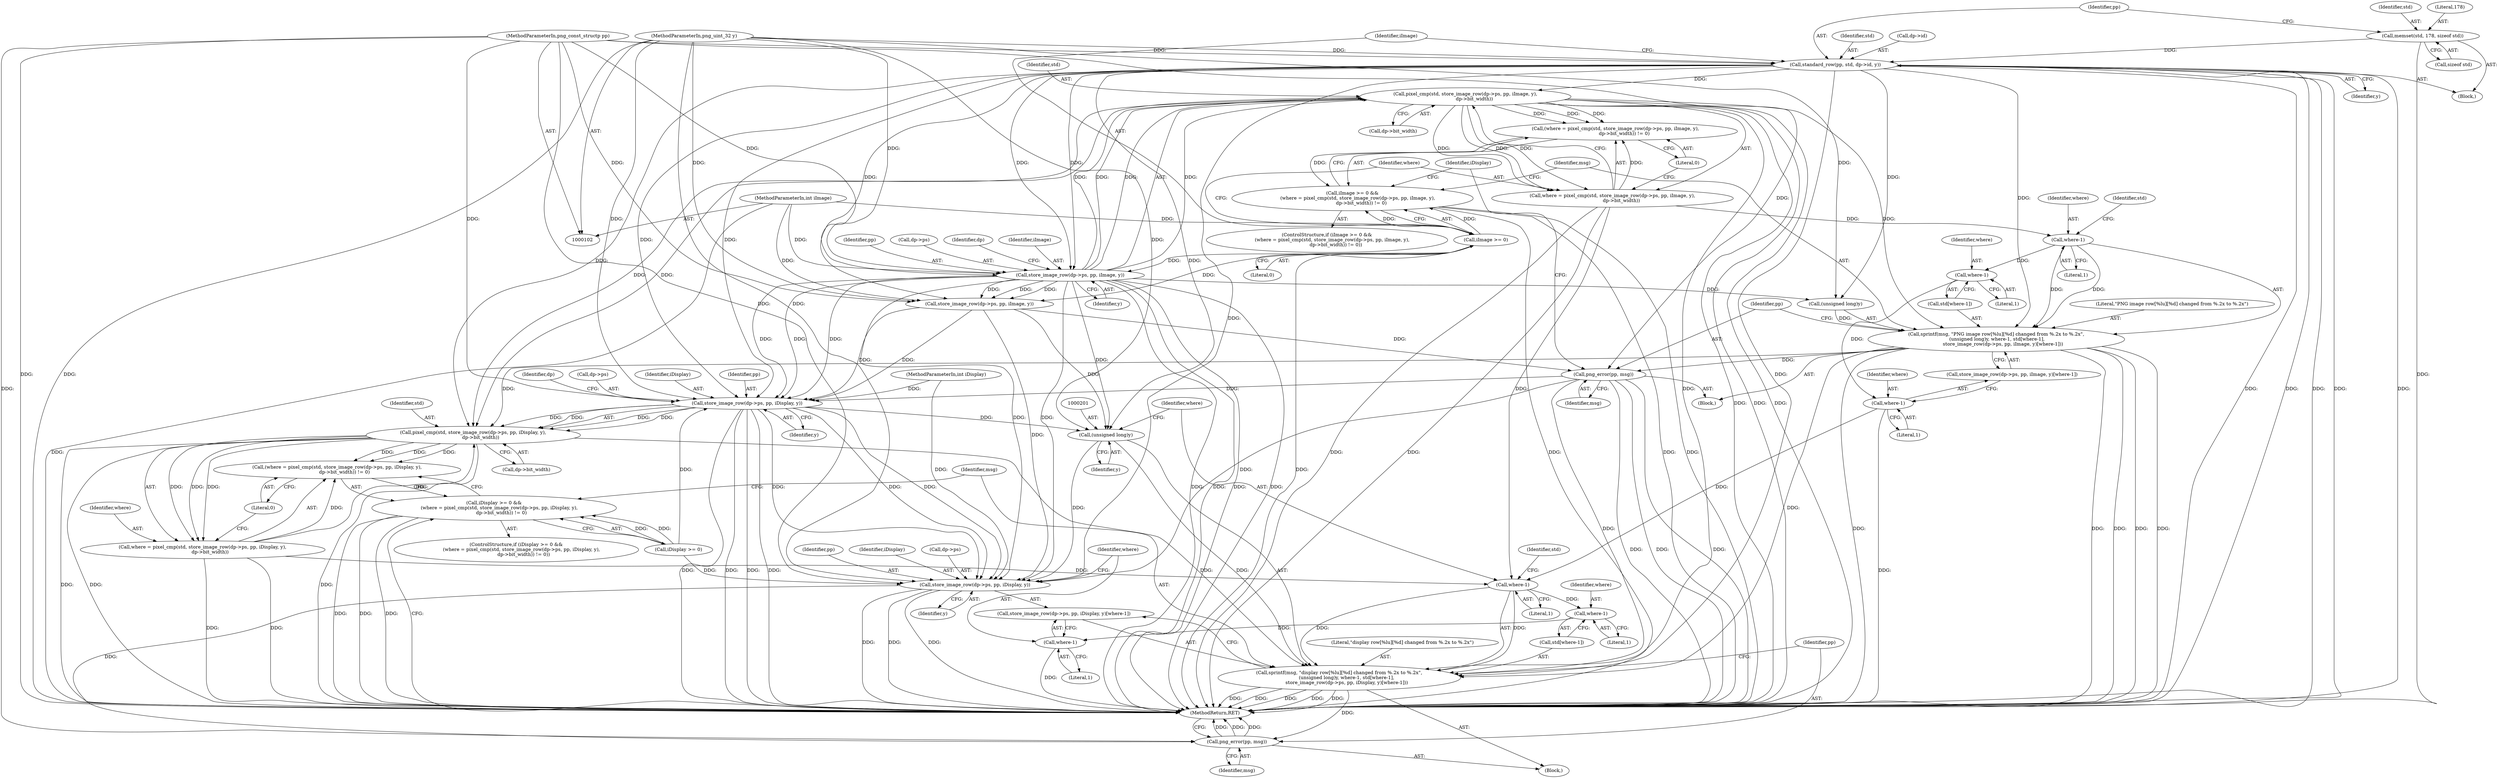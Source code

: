 digraph "0_Android_9d4853418ab2f754c2b63e091c29c5529b8b86ca_135@pointer" {
"1000131" [label="(Call,pixel_cmp(std, store_image_row(dp->ps, pp, iImage, y),\n            dp->bit_width))"];
"1000116" [label="(Call,standard_row(pp, std, dp->id, y))"];
"1000104" [label="(MethodParameterIn,png_const_structp pp)"];
"1000111" [label="(Call,memset(std, 178, sizeof std))"];
"1000107" [label="(MethodParameterIn,png_uint_32 y)"];
"1000133" [label="(Call,store_image_row(dp->ps, pp, iImage, y))"];
"1000125" [label="(Call,iImage >= 0)"];
"1000105" [label="(MethodParameterIn,int iImage)"];
"1000128" [label="(Call,(where = pixel_cmp(std, store_image_row(dp->ps, pp, iImage, y),\n            dp->bit_width)) != 0)"];
"1000124" [label="(Call,iImage >= 0 &&\n       (where = pixel_cmp(std, store_image_row(dp->ps, pp, iImage, y),\n            dp->bit_width)) != 0)"];
"1000129" [label="(Call,where = pixel_cmp(std, store_image_row(dp->ps, pp, iImage, y),\n            dp->bit_width))"];
"1000152" [label="(Call,where-1)"];
"1000146" [label="(Call,sprintf(msg, \"PNG image row[%lu][%d] changed from %.2x to %.2x\",\n (unsigned long)y, where-1, std[where-1],\n         store_image_row(dp->ps, pp, iImage, y)[where-1]))"];
"1000171" [label="(Call,png_error(pp, msg))"];
"1000184" [label="(Call,store_image_row(dp->ps, pp, iDisplay, y))"];
"1000182" [label="(Call,pixel_cmp(std, store_image_row(dp->ps, pp, iDisplay, y),\n          dp->bit_width))"];
"1000179" [label="(Call,(where = pixel_cmp(std, store_image_row(dp->ps, pp, iDisplay, y),\n          dp->bit_width)) != 0)"];
"1000175" [label="(Call,iDisplay >= 0 &&\n       (where = pixel_cmp(std, store_image_row(dp->ps, pp, iDisplay, y),\n          dp->bit_width)) != 0)"];
"1000180" [label="(Call,where = pixel_cmp(std, store_image_row(dp->ps, pp, iDisplay, y),\n          dp->bit_width))"];
"1000203" [label="(Call,where-1)"];
"1000197" [label="(Call,sprintf(msg, \"display row[%lu][%d] changed from %.2x to %.2x\",\n          (unsigned long)y, where-1, std[where-1],\n          store_image_row(dp->ps, pp, iDisplay, y)[where-1]))"];
"1000222" [label="(Call,png_error(pp, msg))"];
"1000208" [label="(Call,where-1)"];
"1000219" [label="(Call,where-1)"];
"1000200" [label="(Call,(unsigned long)y)"];
"1000212" [label="(Call,store_image_row(dp->ps, pp, iDisplay, y))"];
"1000157" [label="(Call,where-1)"];
"1000168" [label="(Call,where-1)"];
"1000108" [label="(Block,)"];
"1000189" [label="(Identifier,iDisplay)"];
"1000117" [label="(Identifier,pp)"];
"1000199" [label="(Literal,\"display row[%lu][%d] changed from %.2x to %.2x\")"];
"1000114" [label="(Call,sizeof std)"];
"1000197" [label="(Call,sprintf(msg, \"display row[%lu][%d] changed from %.2x to %.2x\",\n          (unsigned long)y, where-1, std[where-1],\n          store_image_row(dp->ps, pp, iDisplay, y)[where-1]))"];
"1000180" [label="(Call,where = pixel_cmp(std, store_image_row(dp->ps, pp, iDisplay, y),\n          dp->bit_width))"];
"1000127" [label="(Literal,0)"];
"1000207" [label="(Identifier,std)"];
"1000191" [label="(Call,dp->bit_width)"];
"1000137" [label="(Identifier,pp)"];
"1000176" [label="(Call,iDisplay >= 0)"];
"1000131" [label="(Call,pixel_cmp(std, store_image_row(dp->ps, pp, iImage, y),\n            dp->bit_width))"];
"1000128" [label="(Call,(where = pixel_cmp(std, store_image_row(dp->ps, pp, iImage, y),\n            dp->bit_width)) != 0)"];
"1000175" [label="(Call,iDisplay >= 0 &&\n       (where = pixel_cmp(std, store_image_row(dp->ps, pp, iDisplay, y),\n          dp->bit_width)) != 0)"];
"1000161" [label="(Call,store_image_row(dp->ps, pp, iImage, y))"];
"1000158" [label="(Identifier,where)"];
"1000218" [label="(Identifier,y)"];
"1000134" [label="(Call,dp->ps)"];
"1000139" [label="(Identifier,y)"];
"1000122" [label="(Identifier,y)"];
"1000154" [label="(Literal,1)"];
"1000104" [label="(MethodParameterIn,png_const_structp pp)"];
"1000153" [label="(Identifier,where)"];
"1000188" [label="(Identifier,pp)"];
"1000116" [label="(Call,standard_row(pp, std, dp->id, y))"];
"1000206" [label="(Call,std[where-1])"];
"1000125" [label="(Call,iImage >= 0)"];
"1000204" [label="(Identifier,where)"];
"1000182" [label="(Call,pixel_cmp(std, store_image_row(dp->ps, pp, iDisplay, y),\n          dp->bit_width))"];
"1000179" [label="(Call,(where = pixel_cmp(std, store_image_row(dp->ps, pp, iDisplay, y),\n          dp->bit_width)) != 0)"];
"1000144" [label="(Block,)"];
"1000212" [label="(Call,store_image_row(dp->ps, pp, iDisplay, y))"];
"1000205" [label="(Literal,1)"];
"1000174" [label="(ControlStructure,if (iDisplay >= 0 &&\n       (where = pixel_cmp(std, store_image_row(dp->ps, pp, iDisplay, y),\n          dp->bit_width)) != 0))"];
"1000118" [label="(Identifier,std)"];
"1000173" [label="(Identifier,msg)"];
"1000147" [label="(Identifier,msg)"];
"1000112" [label="(Identifier,std)"];
"1000200" [label="(Call,(unsigned long)y)"];
"1000216" [label="(Identifier,pp)"];
"1000159" [label="(Literal,1)"];
"1000224" [label="(Identifier,msg)"];
"1000222" [label="(Call,png_error(pp, msg))"];
"1000172" [label="(Identifier,pp)"];
"1000217" [label="(Identifier,iDisplay)"];
"1000209" [label="(Identifier,where)"];
"1000169" [label="(Identifier,where)"];
"1000143" [label="(Literal,0)"];
"1000160" [label="(Call,store_image_row(dp->ps, pp, iImage, y)[where-1])"];
"1000126" [label="(Identifier,iImage)"];
"1000132" [label="(Identifier,std)"];
"1000105" [label="(MethodParameterIn,int iImage)"];
"1000140" [label="(Call,dp->bit_width)"];
"1000130" [label="(Identifier,where)"];
"1000184" [label="(Call,store_image_row(dp->ps, pp, iDisplay, y))"];
"1000106" [label="(MethodParameterIn,int iDisplay)"];
"1000221" [label="(Literal,1)"];
"1000133" [label="(Call,store_image_row(dp->ps, pp, iImage, y))"];
"1000113" [label="(Literal,178)"];
"1000141" [label="(Identifier,dp)"];
"1000129" [label="(Call,where = pixel_cmp(std, store_image_row(dp->ps, pp, iImage, y),\n            dp->bit_width))"];
"1000190" [label="(Identifier,y)"];
"1000208" [label="(Call,where-1)"];
"1000156" [label="(Identifier,std)"];
"1000211" [label="(Call,store_image_row(dp->ps, pp, iDisplay, y)[where-1])"];
"1000198" [label="(Identifier,msg)"];
"1000192" [label="(Identifier,dp)"];
"1000183" [label="(Identifier,std)"];
"1000195" [label="(Block,)"];
"1000210" [label="(Literal,1)"];
"1000107" [label="(MethodParameterIn,png_uint_32 y)"];
"1000185" [label="(Call,dp->ps)"];
"1000203" [label="(Call,where-1)"];
"1000177" [label="(Identifier,iDisplay)"];
"1000155" [label="(Call,std[where-1])"];
"1000171" [label="(Call,png_error(pp, msg))"];
"1000202" [label="(Identifier,y)"];
"1000146" [label="(Call,sprintf(msg, \"PNG image row[%lu][%d] changed from %.2x to %.2x\",\n (unsigned long)y, where-1, std[where-1],\n         store_image_row(dp->ps, pp, iImage, y)[where-1]))"];
"1000111" [label="(Call,memset(std, 178, sizeof std))"];
"1000138" [label="(Identifier,iImage)"];
"1000220" [label="(Identifier,where)"];
"1000219" [label="(Call,where-1)"];
"1000170" [label="(Literal,1)"];
"1000223" [label="(Identifier,pp)"];
"1000157" [label="(Call,where-1)"];
"1000194" [label="(Literal,0)"];
"1000225" [label="(MethodReturn,RET)"];
"1000119" [label="(Call,dp->id)"];
"1000124" [label="(Call,iImage >= 0 &&\n       (where = pixel_cmp(std, store_image_row(dp->ps, pp, iImage, y),\n            dp->bit_width)) != 0)"];
"1000213" [label="(Call,dp->ps)"];
"1000123" [label="(ControlStructure,if (iImage >= 0 &&\n       (where = pixel_cmp(std, store_image_row(dp->ps, pp, iImage, y),\n            dp->bit_width)) != 0))"];
"1000168" [label="(Call,where-1)"];
"1000152" [label="(Call,where-1)"];
"1000149" [label="(Call,(unsigned long)y)"];
"1000181" [label="(Identifier,where)"];
"1000148" [label="(Literal,\"PNG image row[%lu][%d] changed from %.2x to %.2x\")"];
"1000131" -> "1000129"  [label="AST: "];
"1000131" -> "1000140"  [label="CFG: "];
"1000132" -> "1000131"  [label="AST: "];
"1000133" -> "1000131"  [label="AST: "];
"1000140" -> "1000131"  [label="AST: "];
"1000129" -> "1000131"  [label="CFG: "];
"1000131" -> "1000225"  [label="DDG: "];
"1000131" -> "1000225"  [label="DDG: "];
"1000131" -> "1000225"  [label="DDG: "];
"1000131" -> "1000128"  [label="DDG: "];
"1000131" -> "1000128"  [label="DDG: "];
"1000131" -> "1000128"  [label="DDG: "];
"1000131" -> "1000129"  [label="DDG: "];
"1000131" -> "1000129"  [label="DDG: "];
"1000131" -> "1000129"  [label="DDG: "];
"1000116" -> "1000131"  [label="DDG: "];
"1000133" -> "1000131"  [label="DDG: "];
"1000133" -> "1000131"  [label="DDG: "];
"1000133" -> "1000131"  [label="DDG: "];
"1000133" -> "1000131"  [label="DDG: "];
"1000131" -> "1000146"  [label="DDG: "];
"1000131" -> "1000182"  [label="DDG: "];
"1000131" -> "1000182"  [label="DDG: "];
"1000131" -> "1000197"  [label="DDG: "];
"1000116" -> "1000108"  [label="AST: "];
"1000116" -> "1000122"  [label="CFG: "];
"1000117" -> "1000116"  [label="AST: "];
"1000118" -> "1000116"  [label="AST: "];
"1000119" -> "1000116"  [label="AST: "];
"1000122" -> "1000116"  [label="AST: "];
"1000126" -> "1000116"  [label="CFG: "];
"1000116" -> "1000225"  [label="DDG: "];
"1000116" -> "1000225"  [label="DDG: "];
"1000116" -> "1000225"  [label="DDG: "];
"1000116" -> "1000225"  [label="DDG: "];
"1000116" -> "1000225"  [label="DDG: "];
"1000104" -> "1000116"  [label="DDG: "];
"1000111" -> "1000116"  [label="DDG: "];
"1000107" -> "1000116"  [label="DDG: "];
"1000116" -> "1000133"  [label="DDG: "];
"1000116" -> "1000133"  [label="DDG: "];
"1000116" -> "1000149"  [label="DDG: "];
"1000116" -> "1000146"  [label="DDG: "];
"1000116" -> "1000161"  [label="DDG: "];
"1000116" -> "1000182"  [label="DDG: "];
"1000116" -> "1000184"  [label="DDG: "];
"1000116" -> "1000184"  [label="DDG: "];
"1000116" -> "1000200"  [label="DDG: "];
"1000116" -> "1000197"  [label="DDG: "];
"1000116" -> "1000212"  [label="DDG: "];
"1000104" -> "1000102"  [label="AST: "];
"1000104" -> "1000225"  [label="DDG: "];
"1000104" -> "1000133"  [label="DDG: "];
"1000104" -> "1000161"  [label="DDG: "];
"1000104" -> "1000171"  [label="DDG: "];
"1000104" -> "1000184"  [label="DDG: "];
"1000104" -> "1000212"  [label="DDG: "];
"1000104" -> "1000222"  [label="DDG: "];
"1000111" -> "1000108"  [label="AST: "];
"1000111" -> "1000114"  [label="CFG: "];
"1000112" -> "1000111"  [label="AST: "];
"1000113" -> "1000111"  [label="AST: "];
"1000114" -> "1000111"  [label="AST: "];
"1000117" -> "1000111"  [label="CFG: "];
"1000111" -> "1000225"  [label="DDG: "];
"1000107" -> "1000102"  [label="AST: "];
"1000107" -> "1000225"  [label="DDG: "];
"1000107" -> "1000133"  [label="DDG: "];
"1000107" -> "1000149"  [label="DDG: "];
"1000107" -> "1000161"  [label="DDG: "];
"1000107" -> "1000184"  [label="DDG: "];
"1000107" -> "1000200"  [label="DDG: "];
"1000107" -> "1000212"  [label="DDG: "];
"1000133" -> "1000139"  [label="CFG: "];
"1000134" -> "1000133"  [label="AST: "];
"1000137" -> "1000133"  [label="AST: "];
"1000138" -> "1000133"  [label="AST: "];
"1000139" -> "1000133"  [label="AST: "];
"1000141" -> "1000133"  [label="CFG: "];
"1000133" -> "1000225"  [label="DDG: "];
"1000133" -> "1000225"  [label="DDG: "];
"1000133" -> "1000225"  [label="DDG: "];
"1000133" -> "1000225"  [label="DDG: "];
"1000125" -> "1000133"  [label="DDG: "];
"1000105" -> "1000133"  [label="DDG: "];
"1000133" -> "1000149"  [label="DDG: "];
"1000133" -> "1000161"  [label="DDG: "];
"1000133" -> "1000161"  [label="DDG: "];
"1000133" -> "1000161"  [label="DDG: "];
"1000133" -> "1000184"  [label="DDG: "];
"1000133" -> "1000184"  [label="DDG: "];
"1000133" -> "1000184"  [label="DDG: "];
"1000133" -> "1000200"  [label="DDG: "];
"1000133" -> "1000212"  [label="DDG: "];
"1000133" -> "1000212"  [label="DDG: "];
"1000125" -> "1000124"  [label="AST: "];
"1000125" -> "1000127"  [label="CFG: "];
"1000126" -> "1000125"  [label="AST: "];
"1000127" -> "1000125"  [label="AST: "];
"1000130" -> "1000125"  [label="CFG: "];
"1000124" -> "1000125"  [label="CFG: "];
"1000125" -> "1000225"  [label="DDG: "];
"1000125" -> "1000124"  [label="DDG: "];
"1000125" -> "1000124"  [label="DDG: "];
"1000105" -> "1000125"  [label="DDG: "];
"1000125" -> "1000161"  [label="DDG: "];
"1000105" -> "1000102"  [label="AST: "];
"1000105" -> "1000225"  [label="DDG: "];
"1000105" -> "1000161"  [label="DDG: "];
"1000128" -> "1000124"  [label="AST: "];
"1000128" -> "1000143"  [label="CFG: "];
"1000129" -> "1000128"  [label="AST: "];
"1000143" -> "1000128"  [label="AST: "];
"1000124" -> "1000128"  [label="CFG: "];
"1000128" -> "1000124"  [label="DDG: "];
"1000129" -> "1000128"  [label="DDG: "];
"1000124" -> "1000123"  [label="AST: "];
"1000147" -> "1000124"  [label="CFG: "];
"1000177" -> "1000124"  [label="CFG: "];
"1000124" -> "1000225"  [label="DDG: "];
"1000124" -> "1000225"  [label="DDG: "];
"1000124" -> "1000225"  [label="DDG: "];
"1000130" -> "1000129"  [label="AST: "];
"1000143" -> "1000129"  [label="CFG: "];
"1000129" -> "1000225"  [label="DDG: "];
"1000129" -> "1000225"  [label="DDG: "];
"1000129" -> "1000152"  [label="DDG: "];
"1000129" -> "1000203"  [label="DDG: "];
"1000152" -> "1000146"  [label="AST: "];
"1000152" -> "1000154"  [label="CFG: "];
"1000153" -> "1000152"  [label="AST: "];
"1000154" -> "1000152"  [label="AST: "];
"1000156" -> "1000152"  [label="CFG: "];
"1000152" -> "1000146"  [label="DDG: "];
"1000152" -> "1000146"  [label="DDG: "];
"1000152" -> "1000157"  [label="DDG: "];
"1000146" -> "1000144"  [label="AST: "];
"1000146" -> "1000160"  [label="CFG: "];
"1000147" -> "1000146"  [label="AST: "];
"1000148" -> "1000146"  [label="AST: "];
"1000149" -> "1000146"  [label="AST: "];
"1000155" -> "1000146"  [label="AST: "];
"1000160" -> "1000146"  [label="AST: "];
"1000172" -> "1000146"  [label="CFG: "];
"1000146" -> "1000225"  [label="DDG: "];
"1000146" -> "1000225"  [label="DDG: "];
"1000146" -> "1000225"  [label="DDG: "];
"1000146" -> "1000225"  [label="DDG: "];
"1000146" -> "1000225"  [label="DDG: "];
"1000149" -> "1000146"  [label="DDG: "];
"1000146" -> "1000171"  [label="DDG: "];
"1000146" -> "1000182"  [label="DDG: "];
"1000146" -> "1000197"  [label="DDG: "];
"1000171" -> "1000144"  [label="AST: "];
"1000171" -> "1000173"  [label="CFG: "];
"1000172" -> "1000171"  [label="AST: "];
"1000173" -> "1000171"  [label="AST: "];
"1000177" -> "1000171"  [label="CFG: "];
"1000171" -> "1000225"  [label="DDG: "];
"1000171" -> "1000225"  [label="DDG: "];
"1000171" -> "1000225"  [label="DDG: "];
"1000161" -> "1000171"  [label="DDG: "];
"1000171" -> "1000184"  [label="DDG: "];
"1000171" -> "1000197"  [label="DDG: "];
"1000171" -> "1000212"  [label="DDG: "];
"1000184" -> "1000182"  [label="AST: "];
"1000184" -> "1000190"  [label="CFG: "];
"1000185" -> "1000184"  [label="AST: "];
"1000188" -> "1000184"  [label="AST: "];
"1000189" -> "1000184"  [label="AST: "];
"1000190" -> "1000184"  [label="AST: "];
"1000192" -> "1000184"  [label="CFG: "];
"1000184" -> "1000225"  [label="DDG: "];
"1000184" -> "1000225"  [label="DDG: "];
"1000184" -> "1000225"  [label="DDG: "];
"1000184" -> "1000225"  [label="DDG: "];
"1000184" -> "1000182"  [label="DDG: "];
"1000184" -> "1000182"  [label="DDG: "];
"1000184" -> "1000182"  [label="DDG: "];
"1000184" -> "1000182"  [label="DDG: "];
"1000161" -> "1000184"  [label="DDG: "];
"1000161" -> "1000184"  [label="DDG: "];
"1000176" -> "1000184"  [label="DDG: "];
"1000106" -> "1000184"  [label="DDG: "];
"1000184" -> "1000200"  [label="DDG: "];
"1000184" -> "1000212"  [label="DDG: "];
"1000184" -> "1000212"  [label="DDG: "];
"1000184" -> "1000212"  [label="DDG: "];
"1000182" -> "1000180"  [label="AST: "];
"1000182" -> "1000191"  [label="CFG: "];
"1000183" -> "1000182"  [label="AST: "];
"1000191" -> "1000182"  [label="AST: "];
"1000180" -> "1000182"  [label="CFG: "];
"1000182" -> "1000225"  [label="DDG: "];
"1000182" -> "1000225"  [label="DDG: "];
"1000182" -> "1000225"  [label="DDG: "];
"1000182" -> "1000179"  [label="DDG: "];
"1000182" -> "1000179"  [label="DDG: "];
"1000182" -> "1000179"  [label="DDG: "];
"1000182" -> "1000180"  [label="DDG: "];
"1000182" -> "1000180"  [label="DDG: "];
"1000182" -> "1000180"  [label="DDG: "];
"1000182" -> "1000197"  [label="DDG: "];
"1000179" -> "1000175"  [label="AST: "];
"1000179" -> "1000194"  [label="CFG: "];
"1000180" -> "1000179"  [label="AST: "];
"1000194" -> "1000179"  [label="AST: "];
"1000175" -> "1000179"  [label="CFG: "];
"1000179" -> "1000175"  [label="DDG: "];
"1000180" -> "1000179"  [label="DDG: "];
"1000175" -> "1000174"  [label="AST: "];
"1000175" -> "1000176"  [label="CFG: "];
"1000176" -> "1000175"  [label="AST: "];
"1000198" -> "1000175"  [label="CFG: "];
"1000225" -> "1000175"  [label="CFG: "];
"1000175" -> "1000225"  [label="DDG: "];
"1000175" -> "1000225"  [label="DDG: "];
"1000175" -> "1000225"  [label="DDG: "];
"1000176" -> "1000175"  [label="DDG: "];
"1000176" -> "1000175"  [label="DDG: "];
"1000181" -> "1000180"  [label="AST: "];
"1000194" -> "1000180"  [label="CFG: "];
"1000180" -> "1000225"  [label="DDG: "];
"1000180" -> "1000225"  [label="DDG: "];
"1000180" -> "1000203"  [label="DDG: "];
"1000203" -> "1000197"  [label="AST: "];
"1000203" -> "1000205"  [label="CFG: "];
"1000204" -> "1000203"  [label="AST: "];
"1000205" -> "1000203"  [label="AST: "];
"1000207" -> "1000203"  [label="CFG: "];
"1000203" -> "1000197"  [label="DDG: "];
"1000203" -> "1000197"  [label="DDG: "];
"1000168" -> "1000203"  [label="DDG: "];
"1000203" -> "1000208"  [label="DDG: "];
"1000197" -> "1000195"  [label="AST: "];
"1000197" -> "1000211"  [label="CFG: "];
"1000198" -> "1000197"  [label="AST: "];
"1000199" -> "1000197"  [label="AST: "];
"1000200" -> "1000197"  [label="AST: "];
"1000206" -> "1000197"  [label="AST: "];
"1000211" -> "1000197"  [label="AST: "];
"1000223" -> "1000197"  [label="CFG: "];
"1000197" -> "1000225"  [label="DDG: "];
"1000197" -> "1000225"  [label="DDG: "];
"1000197" -> "1000225"  [label="DDG: "];
"1000197" -> "1000225"  [label="DDG: "];
"1000197" -> "1000225"  [label="DDG: "];
"1000200" -> "1000197"  [label="DDG: "];
"1000197" -> "1000222"  [label="DDG: "];
"1000222" -> "1000195"  [label="AST: "];
"1000222" -> "1000224"  [label="CFG: "];
"1000223" -> "1000222"  [label="AST: "];
"1000224" -> "1000222"  [label="AST: "];
"1000225" -> "1000222"  [label="CFG: "];
"1000222" -> "1000225"  [label="DDG: "];
"1000222" -> "1000225"  [label="DDG: "];
"1000222" -> "1000225"  [label="DDG: "];
"1000212" -> "1000222"  [label="DDG: "];
"1000208" -> "1000206"  [label="AST: "];
"1000208" -> "1000210"  [label="CFG: "];
"1000209" -> "1000208"  [label="AST: "];
"1000210" -> "1000208"  [label="AST: "];
"1000206" -> "1000208"  [label="CFG: "];
"1000208" -> "1000219"  [label="DDG: "];
"1000219" -> "1000211"  [label="AST: "];
"1000219" -> "1000221"  [label="CFG: "];
"1000220" -> "1000219"  [label="AST: "];
"1000221" -> "1000219"  [label="AST: "];
"1000211" -> "1000219"  [label="CFG: "];
"1000219" -> "1000225"  [label="DDG: "];
"1000200" -> "1000202"  [label="CFG: "];
"1000201" -> "1000200"  [label="AST: "];
"1000202" -> "1000200"  [label="AST: "];
"1000204" -> "1000200"  [label="CFG: "];
"1000161" -> "1000200"  [label="DDG: "];
"1000200" -> "1000212"  [label="DDG: "];
"1000212" -> "1000211"  [label="AST: "];
"1000212" -> "1000218"  [label="CFG: "];
"1000213" -> "1000212"  [label="AST: "];
"1000216" -> "1000212"  [label="AST: "];
"1000217" -> "1000212"  [label="AST: "];
"1000218" -> "1000212"  [label="AST: "];
"1000220" -> "1000212"  [label="CFG: "];
"1000212" -> "1000225"  [label="DDG: "];
"1000212" -> "1000225"  [label="DDG: "];
"1000212" -> "1000225"  [label="DDG: "];
"1000161" -> "1000212"  [label="DDG: "];
"1000176" -> "1000212"  [label="DDG: "];
"1000106" -> "1000212"  [label="DDG: "];
"1000157" -> "1000155"  [label="AST: "];
"1000157" -> "1000159"  [label="CFG: "];
"1000158" -> "1000157"  [label="AST: "];
"1000159" -> "1000157"  [label="AST: "];
"1000155" -> "1000157"  [label="CFG: "];
"1000157" -> "1000168"  [label="DDG: "];
"1000168" -> "1000160"  [label="AST: "];
"1000168" -> "1000170"  [label="CFG: "];
"1000169" -> "1000168"  [label="AST: "];
"1000170" -> "1000168"  [label="AST: "];
"1000160" -> "1000168"  [label="CFG: "];
"1000168" -> "1000225"  [label="DDG: "];
}
